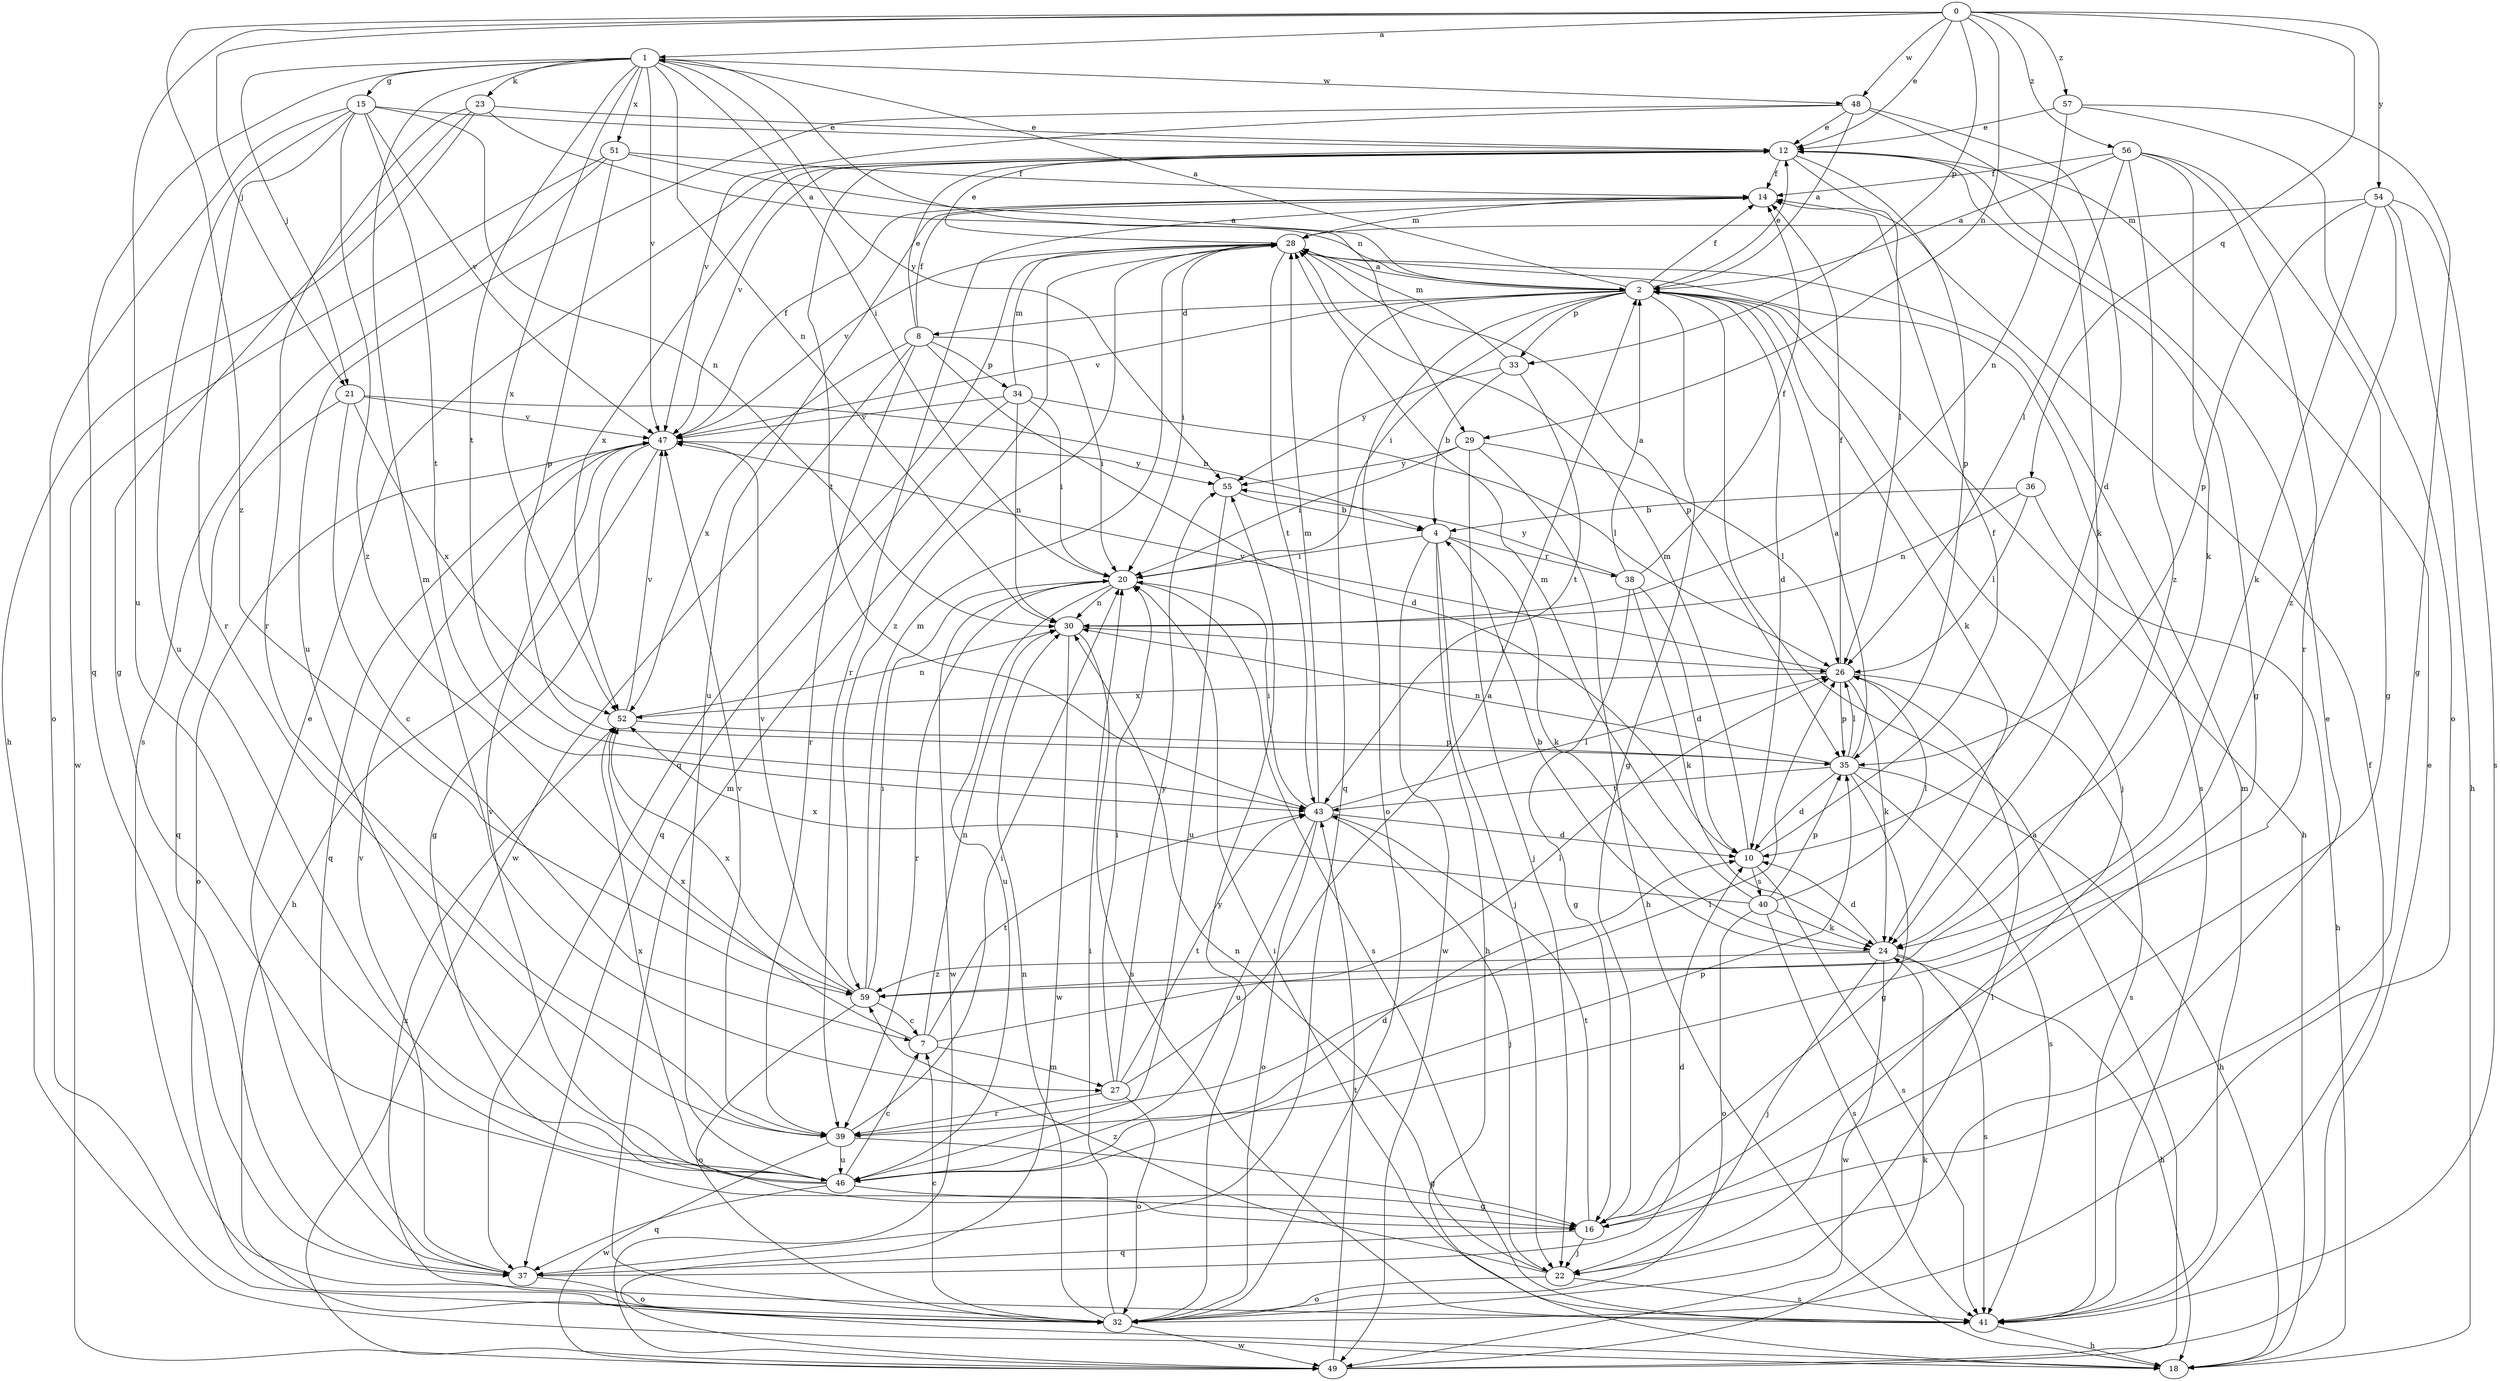 strict digraph  {
0;
1;
2;
4;
7;
8;
10;
12;
14;
15;
16;
18;
20;
21;
22;
23;
24;
26;
27;
28;
29;
30;
32;
33;
34;
35;
36;
37;
38;
39;
40;
41;
43;
46;
47;
48;
49;
51;
52;
54;
55;
56;
57;
59;
0 -> 1  [label=a];
0 -> 12  [label=e];
0 -> 21  [label=j];
0 -> 29  [label=n];
0 -> 33  [label=p];
0 -> 36  [label=q];
0 -> 46  [label=u];
0 -> 48  [label=w];
0 -> 54  [label=y];
0 -> 56  [label=z];
0 -> 57  [label=z];
0 -> 59  [label=z];
1 -> 15  [label=g];
1 -> 20  [label=i];
1 -> 21  [label=j];
1 -> 23  [label=k];
1 -> 27  [label=m];
1 -> 29  [label=n];
1 -> 30  [label=n];
1 -> 37  [label=q];
1 -> 43  [label=t];
1 -> 47  [label=v];
1 -> 48  [label=w];
1 -> 51  [label=x];
1 -> 52  [label=x];
1 -> 55  [label=y];
2 -> 1  [label=a];
2 -> 8  [label=d];
2 -> 10  [label=d];
2 -> 12  [label=e];
2 -> 14  [label=f];
2 -> 16  [label=g];
2 -> 18  [label=h];
2 -> 20  [label=i];
2 -> 22  [label=j];
2 -> 24  [label=k];
2 -> 32  [label=o];
2 -> 33  [label=p];
2 -> 37  [label=q];
2 -> 47  [label=v];
4 -> 18  [label=h];
4 -> 20  [label=i];
4 -> 22  [label=j];
4 -> 24  [label=k];
4 -> 38  [label=r];
4 -> 49  [label=w];
7 -> 26  [label=l];
7 -> 27  [label=m];
7 -> 30  [label=n];
7 -> 43  [label=t];
7 -> 52  [label=x];
8 -> 10  [label=d];
8 -> 12  [label=e];
8 -> 14  [label=f];
8 -> 20  [label=i];
8 -> 34  [label=p];
8 -> 39  [label=r];
8 -> 49  [label=w];
8 -> 52  [label=x];
10 -> 14  [label=f];
10 -> 28  [label=m];
10 -> 40  [label=s];
10 -> 41  [label=s];
12 -> 14  [label=f];
12 -> 16  [label=g];
12 -> 26  [label=l];
12 -> 35  [label=p];
12 -> 43  [label=t];
12 -> 47  [label=v];
12 -> 52  [label=x];
14 -> 28  [label=m];
14 -> 39  [label=r];
14 -> 46  [label=u];
15 -> 12  [label=e];
15 -> 30  [label=n];
15 -> 32  [label=o];
15 -> 39  [label=r];
15 -> 43  [label=t];
15 -> 46  [label=u];
15 -> 47  [label=v];
15 -> 59  [label=z];
16 -> 22  [label=j];
16 -> 37  [label=q];
16 -> 43  [label=t];
20 -> 30  [label=n];
20 -> 39  [label=r];
20 -> 41  [label=s];
20 -> 46  [label=u];
20 -> 49  [label=w];
21 -> 4  [label=b];
21 -> 7  [label=c];
21 -> 37  [label=q];
21 -> 47  [label=v];
21 -> 52  [label=x];
22 -> 12  [label=e];
22 -> 30  [label=n];
22 -> 32  [label=o];
22 -> 41  [label=s];
22 -> 59  [label=z];
23 -> 2  [label=a];
23 -> 12  [label=e];
23 -> 16  [label=g];
23 -> 18  [label=h];
23 -> 39  [label=r];
24 -> 4  [label=b];
24 -> 10  [label=d];
24 -> 18  [label=h];
24 -> 22  [label=j];
24 -> 41  [label=s];
24 -> 49  [label=w];
24 -> 59  [label=z];
26 -> 14  [label=f];
26 -> 24  [label=k];
26 -> 35  [label=p];
26 -> 41  [label=s];
26 -> 47  [label=v];
26 -> 52  [label=x];
27 -> 2  [label=a];
27 -> 20  [label=i];
27 -> 32  [label=o];
27 -> 39  [label=r];
27 -> 43  [label=t];
27 -> 55  [label=y];
28 -> 2  [label=a];
28 -> 12  [label=e];
28 -> 20  [label=i];
28 -> 35  [label=p];
28 -> 37  [label=q];
28 -> 41  [label=s];
28 -> 43  [label=t];
28 -> 47  [label=v];
28 -> 59  [label=z];
29 -> 18  [label=h];
29 -> 20  [label=i];
29 -> 22  [label=j];
29 -> 26  [label=l];
29 -> 55  [label=y];
30 -> 26  [label=l];
30 -> 41  [label=s];
30 -> 49  [label=w];
32 -> 7  [label=c];
32 -> 20  [label=i];
32 -> 26  [label=l];
32 -> 28  [label=m];
32 -> 30  [label=n];
32 -> 49  [label=w];
32 -> 52  [label=x];
32 -> 55  [label=y];
33 -> 4  [label=b];
33 -> 28  [label=m];
33 -> 43  [label=t];
33 -> 55  [label=y];
34 -> 20  [label=i];
34 -> 26  [label=l];
34 -> 28  [label=m];
34 -> 30  [label=n];
34 -> 37  [label=q];
34 -> 47  [label=v];
35 -> 2  [label=a];
35 -> 10  [label=d];
35 -> 16  [label=g];
35 -> 18  [label=h];
35 -> 26  [label=l];
35 -> 30  [label=n];
35 -> 41  [label=s];
35 -> 43  [label=t];
36 -> 4  [label=b];
36 -> 18  [label=h];
36 -> 26  [label=l];
36 -> 30  [label=n];
37 -> 10  [label=d];
37 -> 12  [label=e];
37 -> 32  [label=o];
37 -> 47  [label=v];
38 -> 2  [label=a];
38 -> 10  [label=d];
38 -> 14  [label=f];
38 -> 16  [label=g];
38 -> 24  [label=k];
38 -> 55  [label=y];
39 -> 16  [label=g];
39 -> 20  [label=i];
39 -> 26  [label=l];
39 -> 46  [label=u];
39 -> 47  [label=v];
39 -> 49  [label=w];
40 -> 24  [label=k];
40 -> 26  [label=l];
40 -> 28  [label=m];
40 -> 32  [label=o];
40 -> 35  [label=p];
40 -> 41  [label=s];
40 -> 52  [label=x];
41 -> 14  [label=f];
41 -> 18  [label=h];
41 -> 20  [label=i];
41 -> 28  [label=m];
43 -> 10  [label=d];
43 -> 20  [label=i];
43 -> 22  [label=j];
43 -> 26  [label=l];
43 -> 28  [label=m];
43 -> 32  [label=o];
43 -> 46  [label=u];
46 -> 7  [label=c];
46 -> 10  [label=d];
46 -> 16  [label=g];
46 -> 35  [label=p];
46 -> 37  [label=q];
46 -> 47  [label=v];
46 -> 52  [label=x];
47 -> 14  [label=f];
47 -> 16  [label=g];
47 -> 18  [label=h];
47 -> 32  [label=o];
47 -> 37  [label=q];
47 -> 55  [label=y];
48 -> 2  [label=a];
48 -> 10  [label=d];
48 -> 12  [label=e];
48 -> 24  [label=k];
48 -> 46  [label=u];
48 -> 47  [label=v];
49 -> 2  [label=a];
49 -> 12  [label=e];
49 -> 24  [label=k];
49 -> 43  [label=t];
51 -> 2  [label=a];
51 -> 14  [label=f];
51 -> 35  [label=p];
51 -> 41  [label=s];
51 -> 49  [label=w];
52 -> 30  [label=n];
52 -> 35  [label=p];
52 -> 47  [label=v];
54 -> 18  [label=h];
54 -> 24  [label=k];
54 -> 28  [label=m];
54 -> 35  [label=p];
54 -> 41  [label=s];
54 -> 59  [label=z];
55 -> 4  [label=b];
55 -> 46  [label=u];
56 -> 2  [label=a];
56 -> 14  [label=f];
56 -> 16  [label=g];
56 -> 24  [label=k];
56 -> 26  [label=l];
56 -> 39  [label=r];
56 -> 59  [label=z];
57 -> 12  [label=e];
57 -> 16  [label=g];
57 -> 30  [label=n];
57 -> 32  [label=o];
59 -> 7  [label=c];
59 -> 20  [label=i];
59 -> 28  [label=m];
59 -> 32  [label=o];
59 -> 47  [label=v];
59 -> 52  [label=x];
}
